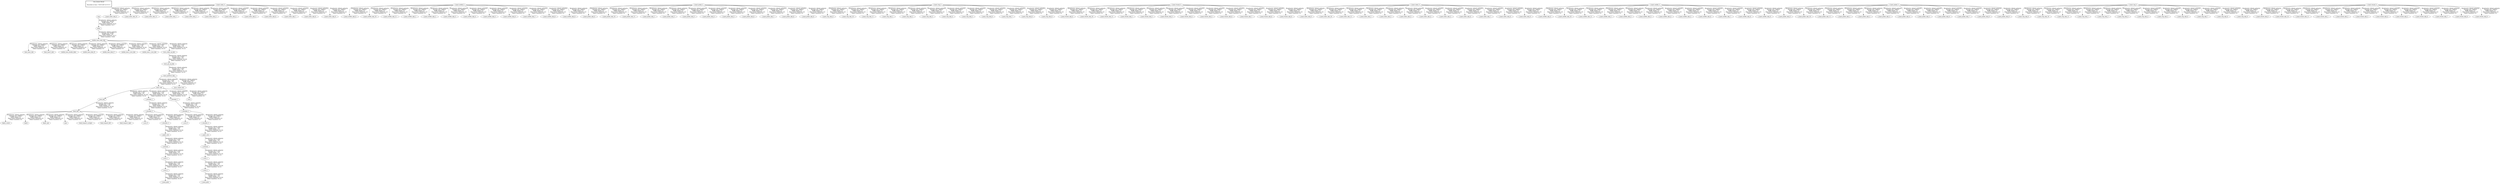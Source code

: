 digraph G {
"mobile_base_body_link" -> "base_laser_link"[label=" Broadcaster: default_authority\nAverage rate: 10000.0\nBuffer length: 0.0\nMost recent transform: 0.0\nOldest transform: 0.0\n"];
"odom" -> "mobile_base_body_link"[label=" Broadcaster: default_authority\nAverage rate: 50.962\nBuffer length: 1.04\nMost recent transform: 20.12\nOldest transform: 19.08\n"];
"mobile_base_body_link" -> "base_laser2_link"[label=" Broadcaster: default_authority\nAverage rate: 10000.0\nBuffer length: 0.0\nMost recent transform: 0.0\nOldest transform: 0.0\n"];
"head_link" -> "depth_center"[label=" Broadcaster: default_authority\nAverage rate: 10000.0\nBuffer length: 0.0\nMost recent transform: 0.0\nOldest transform: 0.0\n"];
"neck_link" -> "head_link"[label=" Broadcaster: default_authority\nAverage rate: 17.647\nBuffer length: 1.02\nMost recent transform: 20.145\nOldest transform: 19.125\n"];
"head_link" -> "depth"[label=" Broadcaster: default_authority\nAverage rate: 10000.0\nBuffer length: 0.0\nMost recent transform: 0.0\nOldest transform: 0.0\n"];
"head_link" -> "depth_rgb"[label=" Broadcaster: default_authority\nAverage rate: 10000.0\nBuffer length: 0.0\nMost recent transform: 0.0\nOldest transform: 0.0\n"];
"head_link" -> "gaze"[label=" Broadcaster: default_authority\nAverage rate: 10000.0\nBuffer length: 0.0\nMost recent transform: 0.0\nOldest transform: 0.0\n"];
"head_link" -> "head_leopard_cyclopic"[label=" Broadcaster: default_authority\nAverage rate: 10000.0\nBuffer length: 0.0\nMost recent transform: 0.0\nOldest transform: 0.0\n"];
"head_link" -> "head_leopard_left"[label=" Broadcaster: default_authority\nAverage rate: 10000.0\nBuffer length: 0.0\nMost recent transform: 0.0\nOldest transform: 0.0\n"];
"head_link" -> "head_leopard_right"[label=" Broadcaster: default_authority\nAverage rate: 10000.0\nBuffer length: 0.0\nMost recent transform: 0.0\nOldest transform: 0.0\n"];
"l_shoulder_2" -> "l_arm_ft"[label=" Broadcaster: default_authority\nAverage rate: 10000.0\nBuffer length: 0.0\nMost recent transform: 0.0\nOldest transform: 0.0\n"];
"l_shoulder_1" -> "l_shoulder_2"[label=" Broadcaster: default_authority\nAverage rate: 17.647\nBuffer length: 1.02\nMost recent transform: 20.145\nOldest transform: 19.125\n"];
"l_shoulder_2" -> "l_shoulder_3"[label=" Broadcaster: default_authority\nAverage rate: 10000.0\nBuffer length: 0.0\nMost recent transform: 0.0\nOldest transform: 0.0\n"];
"l_hand_index_3" -> "l_hand_index_skin_0"[label=" Broadcaster: default_authority\nAverage rate: 10000.0\nBuffer length: 0.0\nMost recent transform: 0.0\nOldest transform: 0.0\n"];
"l_hand_index_3" -> "l_hand_index_skin_10"[label=" Broadcaster: default_authority\nAverage rate: 10000.0\nBuffer length: 0.0\nMost recent transform: 0.0\nOldest transform: 0.0\n"];
"l_hand_index_3" -> "l_hand_index_skin_11"[label=" Broadcaster: default_authority\nAverage rate: 10000.0\nBuffer length: 0.0\nMost recent transform: 0.0\nOldest transform: 0.0\n"];
"l_hand_index_3" -> "l_hand_index_skin_1"[label=" Broadcaster: default_authority\nAverage rate: 10000.0\nBuffer length: 0.0\nMost recent transform: 0.0\nOldest transform: 0.0\n"];
"l_hand_index_3" -> "l_hand_index_skin_2"[label=" Broadcaster: default_authority\nAverage rate: 10000.0\nBuffer length: 0.0\nMost recent transform: 0.0\nOldest transform: 0.0\n"];
"l_hand_index_3" -> "l_hand_index_skin_3"[label=" Broadcaster: default_authority\nAverage rate: 10000.0\nBuffer length: 0.0\nMost recent transform: 0.0\nOldest transform: 0.0\n"];
"l_hand_index_3" -> "l_hand_index_skin_4"[label=" Broadcaster: default_authority\nAverage rate: 10000.0\nBuffer length: 0.0\nMost recent transform: 0.0\nOldest transform: 0.0\n"];
"l_hand_index_3" -> "l_hand_index_skin_5"[label=" Broadcaster: default_authority\nAverage rate: 10000.0\nBuffer length: 0.0\nMost recent transform: 0.0\nOldest transform: 0.0\n"];
"l_hand_index_3" -> "l_hand_index_skin_6"[label=" Broadcaster: default_authority\nAverage rate: 10000.0\nBuffer length: 0.0\nMost recent transform: 0.0\nOldest transform: 0.0\n"];
"l_hand_index_3" -> "l_hand_index_skin_7"[label=" Broadcaster: default_authority\nAverage rate: 10000.0\nBuffer length: 0.0\nMost recent transform: 0.0\nOldest transform: 0.0\n"];
"l_hand_index_3" -> "l_hand_index_skin_8"[label=" Broadcaster: default_authority\nAverage rate: 10000.0\nBuffer length: 0.0\nMost recent transform: 0.0\nOldest transform: 0.0\n"];
"l_hand_index_3" -> "l_hand_index_skin_9"[label=" Broadcaster: default_authority\nAverage rate: 10000.0\nBuffer length: 0.0\nMost recent transform: 0.0\nOldest transform: 0.0\n"];
"l_hand_middle_2" -> "l_hand_middle_skin_0"[label=" Broadcaster: default_authority\nAverage rate: 10000.0\nBuffer length: 0.0\nMost recent transform: 0.0\nOldest transform: 0.0\n"];
"l_hand_middle_2" -> "l_hand_middle_skin_10"[label=" Broadcaster: default_authority\nAverage rate: 10000.0\nBuffer length: 0.0\nMost recent transform: 0.0\nOldest transform: 0.0\n"];
"l_hand_middle_2" -> "l_hand_middle_skin_11"[label=" Broadcaster: default_authority\nAverage rate: 10000.0\nBuffer length: 0.0\nMost recent transform: 0.0\nOldest transform: 0.0\n"];
"l_hand_middle_2" -> "l_hand_middle_skin_1"[label=" Broadcaster: default_authority\nAverage rate: 10000.0\nBuffer length: 0.0\nMost recent transform: 0.0\nOldest transform: 0.0\n"];
"l_hand_middle_2" -> "l_hand_middle_skin_2"[label=" Broadcaster: default_authority\nAverage rate: 10000.0\nBuffer length: 0.0\nMost recent transform: 0.0\nOldest transform: 0.0\n"];
"l_hand_middle_2" -> "l_hand_middle_skin_3"[label=" Broadcaster: default_authority\nAverage rate: 10000.0\nBuffer length: 0.0\nMost recent transform: 0.0\nOldest transform: 0.0\n"];
"l_hand_middle_2" -> "l_hand_middle_skin_4"[label=" Broadcaster: default_authority\nAverage rate: 10000.0\nBuffer length: 0.0\nMost recent transform: 0.0\nOldest transform: 0.0\n"];
"l_hand_middle_2" -> "l_hand_middle_skin_5"[label=" Broadcaster: default_authority\nAverage rate: 10000.0\nBuffer length: 0.0\nMost recent transform: 0.0\nOldest transform: 0.0\n"];
"l_hand_middle_2" -> "l_hand_middle_skin_6"[label=" Broadcaster: default_authority\nAverage rate: 10000.0\nBuffer length: 0.0\nMost recent transform: 0.0\nOldest transform: 0.0\n"];
"l_hand_middle_2" -> "l_hand_middle_skin_7"[label=" Broadcaster: default_authority\nAverage rate: 10000.0\nBuffer length: 0.0\nMost recent transform: 0.0\nOldest transform: 0.0\n"];
"l_hand_middle_2" -> "l_hand_middle_skin_8"[label=" Broadcaster: default_authority\nAverage rate: 10000.0\nBuffer length: 0.0\nMost recent transform: 0.0\nOldest transform: 0.0\n"];
"l_hand_middle_2" -> "l_hand_middle_skin_9"[label=" Broadcaster: default_authority\nAverage rate: 10000.0\nBuffer length: 0.0\nMost recent transform: 0.0\nOldest transform: 0.0\n"];
"l_hand_pinkie_2" -> "l_hand_pinkie_skin_0"[label=" Broadcaster: default_authority\nAverage rate: 10000.0\nBuffer length: 0.0\nMost recent transform: 0.0\nOldest transform: 0.0\n"];
"l_hand_pinkie_2" -> "l_hand_pinkie_skin_10"[label=" Broadcaster: default_authority\nAverage rate: 10000.0\nBuffer length: 0.0\nMost recent transform: 0.0\nOldest transform: 0.0\n"];
"l_hand_pinkie_2" -> "l_hand_pinkie_skin_11"[label=" Broadcaster: default_authority\nAverage rate: 10000.0\nBuffer length: 0.0\nMost recent transform: 0.0\nOldest transform: 0.0\n"];
"l_hand_pinkie_2" -> "l_hand_pinkie_skin_1"[label=" Broadcaster: default_authority\nAverage rate: 10000.0\nBuffer length: 0.0\nMost recent transform: 0.0\nOldest transform: 0.0\n"];
"l_hand_pinkie_2" -> "l_hand_pinkie_skin_2"[label=" Broadcaster: default_authority\nAverage rate: 10000.0\nBuffer length: 0.0\nMost recent transform: 0.0\nOldest transform: 0.0\n"];
"l_hand_pinkie_2" -> "l_hand_pinkie_skin_3"[label=" Broadcaster: default_authority\nAverage rate: 10000.0\nBuffer length: 0.0\nMost recent transform: 0.0\nOldest transform: 0.0\n"];
"l_hand_pinkie_2" -> "l_hand_pinkie_skin_4"[label=" Broadcaster: default_authority\nAverage rate: 10000.0\nBuffer length: 0.0\nMost recent transform: 0.0\nOldest transform: 0.0\n"];
"l_hand_pinkie_2" -> "l_hand_pinkie_skin_5"[label=" Broadcaster: default_authority\nAverage rate: 10000.0\nBuffer length: 0.0\nMost recent transform: 0.0\nOldest transform: 0.0\n"];
"l_hand_pinkie_2" -> "l_hand_pinkie_skin_6"[label=" Broadcaster: default_authority\nAverage rate: 10000.0\nBuffer length: 0.0\nMost recent transform: 0.0\nOldest transform: 0.0\n"];
"l_hand_pinkie_2" -> "l_hand_pinkie_skin_7"[label=" Broadcaster: default_authority\nAverage rate: 10000.0\nBuffer length: 0.0\nMost recent transform: 0.0\nOldest transform: 0.0\n"];
"l_hand_pinkie_2" -> "l_hand_pinkie_skin_8"[label=" Broadcaster: default_authority\nAverage rate: 10000.0\nBuffer length: 0.0\nMost recent transform: 0.0\nOldest transform: 0.0\n"];
"l_hand_pinkie_2" -> "l_hand_pinkie_skin_9"[label=" Broadcaster: default_authority\nAverage rate: 10000.0\nBuffer length: 0.0\nMost recent transform: 0.0\nOldest transform: 0.0\n"];
"l_hand_ring_2" -> "l_hand_ring_skin_0"[label=" Broadcaster: default_authority\nAverage rate: 10000.0\nBuffer length: 0.0\nMost recent transform: 0.0\nOldest transform: 0.0\n"];
"l_hand_ring_2" -> "l_hand_ring_skin_10"[label=" Broadcaster: default_authority\nAverage rate: 10000.0\nBuffer length: 0.0\nMost recent transform: 0.0\nOldest transform: 0.0\n"];
"l_hand_ring_2" -> "l_hand_ring_skin_11"[label=" Broadcaster: default_authority\nAverage rate: 10000.0\nBuffer length: 0.0\nMost recent transform: 0.0\nOldest transform: 0.0\n"];
"l_hand_ring_2" -> "l_hand_ring_skin_1"[label=" Broadcaster: default_authority\nAverage rate: 10000.0\nBuffer length: 0.0\nMost recent transform: 0.0\nOldest transform: 0.0\n"];
"l_hand_ring_2" -> "l_hand_ring_skin_2"[label=" Broadcaster: default_authority\nAverage rate: 10000.0\nBuffer length: 0.0\nMost recent transform: 0.0\nOldest transform: 0.0\n"];
"l_hand_ring_2" -> "l_hand_ring_skin_3"[label=" Broadcaster: default_authority\nAverage rate: 10000.0\nBuffer length: 0.0\nMost recent transform: 0.0\nOldest transform: 0.0\n"];
"l_hand_ring_2" -> "l_hand_ring_skin_4"[label=" Broadcaster: default_authority\nAverage rate: 10000.0\nBuffer length: 0.0\nMost recent transform: 0.0\nOldest transform: 0.0\n"];
"l_hand_ring_2" -> "l_hand_ring_skin_5"[label=" Broadcaster: default_authority\nAverage rate: 10000.0\nBuffer length: 0.0\nMost recent transform: 0.0\nOldest transform: 0.0\n"];
"l_hand_ring_2" -> "l_hand_ring_skin_6"[label=" Broadcaster: default_authority\nAverage rate: 10000.0\nBuffer length: 0.0\nMost recent transform: 0.0\nOldest transform: 0.0\n"];
"l_hand_ring_2" -> "l_hand_ring_skin_7"[label=" Broadcaster: default_authority\nAverage rate: 10000.0\nBuffer length: 0.0\nMost recent transform: 0.0\nOldest transform: 0.0\n"];
"l_hand_ring_2" -> "l_hand_ring_skin_8"[label=" Broadcaster: default_authority\nAverage rate: 10000.0\nBuffer length: 0.0\nMost recent transform: 0.0\nOldest transform: 0.0\n"];
"l_hand_ring_2" -> "l_hand_ring_skin_9"[label=" Broadcaster: default_authority\nAverage rate: 10000.0\nBuffer length: 0.0\nMost recent transform: 0.0\nOldest transform: 0.0\n"];
"l_hand_thumb_3" -> "l_hand_thumb_skin_0"[label=" Broadcaster: default_authority\nAverage rate: 10000.0\nBuffer length: 0.0\nMost recent transform: 0.0\nOldest transform: 0.0\n"];
"l_hand_thumb_3" -> "l_hand_thumb_skin_10"[label=" Broadcaster: default_authority\nAverage rate: 10000.0\nBuffer length: 0.0\nMost recent transform: 0.0\nOldest transform: 0.0\n"];
"l_hand_thumb_3" -> "l_hand_thumb_skin_11"[label=" Broadcaster: default_authority\nAverage rate: 10000.0\nBuffer length: 0.0\nMost recent transform: 0.0\nOldest transform: 0.0\n"];
"l_hand_thumb_3" -> "l_hand_thumb_skin_1"[label=" Broadcaster: default_authority\nAverage rate: 10000.0\nBuffer length: 0.0\nMost recent transform: 0.0\nOldest transform: 0.0\n"];
"l_hand_thumb_3" -> "l_hand_thumb_skin_2"[label=" Broadcaster: default_authority\nAverage rate: 10000.0\nBuffer length: 0.0\nMost recent transform: 0.0\nOldest transform: 0.0\n"];
"l_hand_thumb_3" -> "l_hand_thumb_skin_3"[label=" Broadcaster: default_authority\nAverage rate: 10000.0\nBuffer length: 0.0\nMost recent transform: 0.0\nOldest transform: 0.0\n"];
"l_hand_thumb_3" -> "l_hand_thumb_skin_4"[label=" Broadcaster: default_authority\nAverage rate: 10000.0\nBuffer length: 0.0\nMost recent transform: 0.0\nOldest transform: 0.0\n"];
"l_hand_thumb_3" -> "l_hand_thumb_skin_5"[label=" Broadcaster: default_authority\nAverage rate: 10000.0\nBuffer length: 0.0\nMost recent transform: 0.0\nOldest transform: 0.0\n"];
"l_hand_thumb_3" -> "l_hand_thumb_skin_6"[label=" Broadcaster: default_authority\nAverage rate: 10000.0\nBuffer length: 0.0\nMost recent transform: 0.0\nOldest transform: 0.0\n"];
"l_hand_thumb_3" -> "l_hand_thumb_skin_7"[label=" Broadcaster: default_authority\nAverage rate: 10000.0\nBuffer length: 0.0\nMost recent transform: 0.0\nOldest transform: 0.0\n"];
"l_hand_thumb_3" -> "l_hand_thumb_skin_8"[label=" Broadcaster: default_authority\nAverage rate: 10000.0\nBuffer length: 0.0\nMost recent transform: 0.0\nOldest transform: 0.0\n"];
"l_hand_thumb_3" -> "l_hand_thumb_skin_9"[label=" Broadcaster: default_authority\nAverage rate: 10000.0\nBuffer length: 0.0\nMost recent transform: 0.0\nOldest transform: 0.0\n"];
"mobile_base_body_link" -> "mobile_base_double_lidar"[label=" Broadcaster: default_authority\nAverage rate: 10000.0\nBuffer length: 0.0\nMost recent transform: 0.0\nOldest transform: 0.0\n"];
"mobile_base_body_link" -> "mobile_base_lidar_B"[label=" Broadcaster: default_authority\nAverage rate: 10000.0\nBuffer length: 0.0\nMost recent transform: 0.0\nOldest transform: 0.0\n"];
"mobile_base_body_link" -> "mobile_base_lidar_F"[label=" Broadcaster: default_authority\nAverage rate: 10000.0\nBuffer length: 0.0\nMost recent transform: 0.0\nOldest transform: 0.0\n"];
"r_shoulder_2" -> "r_arm_ft"[label=" Broadcaster: default_authority\nAverage rate: 10000.0\nBuffer length: 0.0\nMost recent transform: 0.0\nOldest transform: 0.0\n"];
"r_shoulder_1" -> "r_shoulder_2"[label=" Broadcaster: default_authority\nAverage rate: 17.647\nBuffer length: 1.02\nMost recent transform: 20.145\nOldest transform: 19.125\n"];
"r_shoulder_2" -> "r_shoulder_3"[label=" Broadcaster: default_authority\nAverage rate: 10000.0\nBuffer length: 0.0\nMost recent transform: 0.0\nOldest transform: 0.0\n"];
"r_hand_index_3" -> "r_hand_index_skin_0"[label=" Broadcaster: default_authority\nAverage rate: 10000.0\nBuffer length: 0.0\nMost recent transform: 0.0\nOldest transform: 0.0\n"];
"r_hand_index_3" -> "r_hand_index_skin_10"[label=" Broadcaster: default_authority\nAverage rate: 10000.0\nBuffer length: 0.0\nMost recent transform: 0.0\nOldest transform: 0.0\n"];
"r_hand_index_3" -> "r_hand_index_skin_11"[label=" Broadcaster: default_authority\nAverage rate: 10000.0\nBuffer length: 0.0\nMost recent transform: 0.0\nOldest transform: 0.0\n"];
"r_hand_index_3" -> "r_hand_index_skin_1"[label=" Broadcaster: default_authority\nAverage rate: 10000.0\nBuffer length: 0.0\nMost recent transform: 0.0\nOldest transform: 0.0\n"];
"r_hand_index_3" -> "r_hand_index_skin_2"[label=" Broadcaster: default_authority\nAverage rate: 10000.0\nBuffer length: 0.0\nMost recent transform: 0.0\nOldest transform: 0.0\n"];
"r_hand_index_3" -> "r_hand_index_skin_3"[label=" Broadcaster: default_authority\nAverage rate: 10000.0\nBuffer length: 0.0\nMost recent transform: 0.0\nOldest transform: 0.0\n"];
"r_hand_index_3" -> "r_hand_index_skin_4"[label=" Broadcaster: default_authority\nAverage rate: 10000.0\nBuffer length: 0.0\nMost recent transform: 0.0\nOldest transform: 0.0\n"];
"r_hand_index_3" -> "r_hand_index_skin_5"[label=" Broadcaster: default_authority\nAverage rate: 10000.0\nBuffer length: 0.0\nMost recent transform: 0.0\nOldest transform: 0.0\n"];
"r_hand_index_3" -> "r_hand_index_skin_6"[label=" Broadcaster: default_authority\nAverage rate: 10000.0\nBuffer length: 0.0\nMost recent transform: 0.0\nOldest transform: 0.0\n"];
"r_hand_index_3" -> "r_hand_index_skin_7"[label=" Broadcaster: default_authority\nAverage rate: 10000.0\nBuffer length: 0.0\nMost recent transform: 0.0\nOldest transform: 0.0\n"];
"r_hand_index_3" -> "r_hand_index_skin_8"[label=" Broadcaster: default_authority\nAverage rate: 10000.0\nBuffer length: 0.0\nMost recent transform: 0.0\nOldest transform: 0.0\n"];
"r_hand_index_3" -> "r_hand_index_skin_9"[label=" Broadcaster: default_authority\nAverage rate: 10000.0\nBuffer length: 0.0\nMost recent transform: 0.0\nOldest transform: 0.0\n"];
"r_hand_middle_2" -> "r_hand_middle_skin_0"[label=" Broadcaster: default_authority\nAverage rate: 10000.0\nBuffer length: 0.0\nMost recent transform: 0.0\nOldest transform: 0.0\n"];
"r_hand_middle_2" -> "r_hand_middle_skin_10"[label=" Broadcaster: default_authority\nAverage rate: 10000.0\nBuffer length: 0.0\nMost recent transform: 0.0\nOldest transform: 0.0\n"];
"r_hand_middle_2" -> "r_hand_middle_skin_11"[label=" Broadcaster: default_authority\nAverage rate: 10000.0\nBuffer length: 0.0\nMost recent transform: 0.0\nOldest transform: 0.0\n"];
"r_hand_middle_2" -> "r_hand_middle_skin_1"[label=" Broadcaster: default_authority\nAverage rate: 10000.0\nBuffer length: 0.0\nMost recent transform: 0.0\nOldest transform: 0.0\n"];
"r_hand_middle_2" -> "r_hand_middle_skin_2"[label=" Broadcaster: default_authority\nAverage rate: 10000.0\nBuffer length: 0.0\nMost recent transform: 0.0\nOldest transform: 0.0\n"];
"r_hand_middle_2" -> "r_hand_middle_skin_3"[label=" Broadcaster: default_authority\nAverage rate: 10000.0\nBuffer length: 0.0\nMost recent transform: 0.0\nOldest transform: 0.0\n"];
"r_hand_middle_2" -> "r_hand_middle_skin_4"[label=" Broadcaster: default_authority\nAverage rate: 10000.0\nBuffer length: 0.0\nMost recent transform: 0.0\nOldest transform: 0.0\n"];
"r_hand_middle_2" -> "r_hand_middle_skin_5"[label=" Broadcaster: default_authority\nAverage rate: 10000.0\nBuffer length: 0.0\nMost recent transform: 0.0\nOldest transform: 0.0\n"];
"r_hand_middle_2" -> "r_hand_middle_skin_6"[label=" Broadcaster: default_authority\nAverage rate: 10000.0\nBuffer length: 0.0\nMost recent transform: 0.0\nOldest transform: 0.0\n"];
"r_hand_middle_2" -> "r_hand_middle_skin_7"[label=" Broadcaster: default_authority\nAverage rate: 10000.0\nBuffer length: 0.0\nMost recent transform: 0.0\nOldest transform: 0.0\n"];
"r_hand_middle_2" -> "r_hand_middle_skin_8"[label=" Broadcaster: default_authority\nAverage rate: 10000.0\nBuffer length: 0.0\nMost recent transform: 0.0\nOldest transform: 0.0\n"];
"r_hand_middle_2" -> "r_hand_middle_skin_9"[label=" Broadcaster: default_authority\nAverage rate: 10000.0\nBuffer length: 0.0\nMost recent transform: 0.0\nOldest transform: 0.0\n"];
"r_hand_pinkie_2" -> "r_hand_pinkie_skin_0"[label=" Broadcaster: default_authority\nAverage rate: 10000.0\nBuffer length: 0.0\nMost recent transform: 0.0\nOldest transform: 0.0\n"];
"r_hand_pinkie_2" -> "r_hand_pinkie_skin_10"[label=" Broadcaster: default_authority\nAverage rate: 10000.0\nBuffer length: 0.0\nMost recent transform: 0.0\nOldest transform: 0.0\n"];
"r_hand_pinkie_2" -> "r_hand_pinkie_skin_11"[label=" Broadcaster: default_authority\nAverage rate: 10000.0\nBuffer length: 0.0\nMost recent transform: 0.0\nOldest transform: 0.0\n"];
"r_hand_pinkie_2" -> "r_hand_pinkie_skin_1"[label=" Broadcaster: default_authority\nAverage rate: 10000.0\nBuffer length: 0.0\nMost recent transform: 0.0\nOldest transform: 0.0\n"];
"r_hand_pinkie_2" -> "r_hand_pinkie_skin_2"[label=" Broadcaster: default_authority\nAverage rate: 10000.0\nBuffer length: 0.0\nMost recent transform: 0.0\nOldest transform: 0.0\n"];
"r_hand_pinkie_2" -> "r_hand_pinkie_skin_3"[label=" Broadcaster: default_authority\nAverage rate: 10000.0\nBuffer length: 0.0\nMost recent transform: 0.0\nOldest transform: 0.0\n"];
"r_hand_pinkie_2" -> "r_hand_pinkie_skin_4"[label=" Broadcaster: default_authority\nAverage rate: 10000.0\nBuffer length: 0.0\nMost recent transform: 0.0\nOldest transform: 0.0\n"];
"r_hand_pinkie_2" -> "r_hand_pinkie_skin_5"[label=" Broadcaster: default_authority\nAverage rate: 10000.0\nBuffer length: 0.0\nMost recent transform: 0.0\nOldest transform: 0.0\n"];
"r_hand_pinkie_2" -> "r_hand_pinkie_skin_6"[label=" Broadcaster: default_authority\nAverage rate: 10000.0\nBuffer length: 0.0\nMost recent transform: 0.0\nOldest transform: 0.0\n"];
"r_hand_pinkie_2" -> "r_hand_pinkie_skin_7"[label=" Broadcaster: default_authority\nAverage rate: 10000.0\nBuffer length: 0.0\nMost recent transform: 0.0\nOldest transform: 0.0\n"];
"r_hand_pinkie_2" -> "r_hand_pinkie_skin_8"[label=" Broadcaster: default_authority\nAverage rate: 10000.0\nBuffer length: 0.0\nMost recent transform: 0.0\nOldest transform: 0.0\n"];
"r_hand_pinkie_2" -> "r_hand_pinkie_skin_9"[label=" Broadcaster: default_authority\nAverage rate: 10000.0\nBuffer length: 0.0\nMost recent transform: 0.0\nOldest transform: 0.0\n"];
"r_hand_ring_2" -> "r_hand_ring_skin_0"[label=" Broadcaster: default_authority\nAverage rate: 10000.0\nBuffer length: 0.0\nMost recent transform: 0.0\nOldest transform: 0.0\n"];
"r_hand_ring_2" -> "r_hand_ring_skin_10"[label=" Broadcaster: default_authority\nAverage rate: 10000.0\nBuffer length: 0.0\nMost recent transform: 0.0\nOldest transform: 0.0\n"];
"r_hand_ring_2" -> "r_hand_ring_skin_11"[label=" Broadcaster: default_authority\nAverage rate: 10000.0\nBuffer length: 0.0\nMost recent transform: 0.0\nOldest transform: 0.0\n"];
"r_hand_ring_2" -> "r_hand_ring_skin_1"[label=" Broadcaster: default_authority\nAverage rate: 10000.0\nBuffer length: 0.0\nMost recent transform: 0.0\nOldest transform: 0.0\n"];
"r_hand_ring_2" -> "r_hand_ring_skin_2"[label=" Broadcaster: default_authority\nAverage rate: 10000.0\nBuffer length: 0.0\nMost recent transform: 0.0\nOldest transform: 0.0\n"];
"r_hand_ring_2" -> "r_hand_ring_skin_3"[label=" Broadcaster: default_authority\nAverage rate: 10000.0\nBuffer length: 0.0\nMost recent transform: 0.0\nOldest transform: 0.0\n"];
"r_hand_ring_2" -> "r_hand_ring_skin_4"[label=" Broadcaster: default_authority\nAverage rate: 10000.0\nBuffer length: 0.0\nMost recent transform: 0.0\nOldest transform: 0.0\n"];
"r_hand_ring_2" -> "r_hand_ring_skin_5"[label=" Broadcaster: default_authority\nAverage rate: 10000.0\nBuffer length: 0.0\nMost recent transform: 0.0\nOldest transform: 0.0\n"];
"r_hand_ring_2" -> "r_hand_ring_skin_6"[label=" Broadcaster: default_authority\nAverage rate: 10000.0\nBuffer length: 0.0\nMost recent transform: 0.0\nOldest transform: 0.0\n"];
"r_hand_ring_2" -> "r_hand_ring_skin_7"[label=" Broadcaster: default_authority\nAverage rate: 10000.0\nBuffer length: 0.0\nMost recent transform: 0.0\nOldest transform: 0.0\n"];
"r_hand_ring_2" -> "r_hand_ring_skin_8"[label=" Broadcaster: default_authority\nAverage rate: 10000.0\nBuffer length: 0.0\nMost recent transform: 0.0\nOldest transform: 0.0\n"];
"r_hand_ring_2" -> "r_hand_ring_skin_9"[label=" Broadcaster: default_authority\nAverage rate: 10000.0\nBuffer length: 0.0\nMost recent transform: 0.0\nOldest transform: 0.0\n"];
"r_hand_thumb_3" -> "r_hand_thumb_skin_0"[label=" Broadcaster: default_authority\nAverage rate: 10000.0\nBuffer length: 0.0\nMost recent transform: 0.0\nOldest transform: 0.0\n"];
"r_hand_thumb_3" -> "r_hand_thumb_skin_10"[label=" Broadcaster: default_authority\nAverage rate: 10000.0\nBuffer length: 0.0\nMost recent transform: 0.0\nOldest transform: 0.0\n"];
"r_hand_thumb_3" -> "r_hand_thumb_skin_11"[label=" Broadcaster: default_authority\nAverage rate: 10000.0\nBuffer length: 0.0\nMost recent transform: 0.0\nOldest transform: 0.0\n"];
"r_hand_thumb_3" -> "r_hand_thumb_skin_1"[label=" Broadcaster: default_authority\nAverage rate: 10000.0\nBuffer length: 0.0\nMost recent transform: 0.0\nOldest transform: 0.0\n"];
"r_hand_thumb_3" -> "r_hand_thumb_skin_2"[label=" Broadcaster: default_authority\nAverage rate: 10000.0\nBuffer length: 0.0\nMost recent transform: 0.0\nOldest transform: 0.0\n"];
"r_hand_thumb_3" -> "r_hand_thumb_skin_3"[label=" Broadcaster: default_authority\nAverage rate: 10000.0\nBuffer length: 0.0\nMost recent transform: 0.0\nOldest transform: 0.0\n"];
"r_hand_thumb_3" -> "r_hand_thumb_skin_4"[label=" Broadcaster: default_authority\nAverage rate: 10000.0\nBuffer length: 0.0\nMost recent transform: 0.0\nOldest transform: 0.0\n"];
"r_hand_thumb_3" -> "r_hand_thumb_skin_5"[label=" Broadcaster: default_authority\nAverage rate: 10000.0\nBuffer length: 0.0\nMost recent transform: 0.0\nOldest transform: 0.0\n"];
"r_hand_thumb_3" -> "r_hand_thumb_skin_6"[label=" Broadcaster: default_authority\nAverage rate: 10000.0\nBuffer length: 0.0\nMost recent transform: 0.0\nOldest transform: 0.0\n"];
"r_hand_thumb_3" -> "r_hand_thumb_skin_7"[label=" Broadcaster: default_authority\nAverage rate: 10000.0\nBuffer length: 0.0\nMost recent transform: 0.0\nOldest transform: 0.0\n"];
"r_hand_thumb_3" -> "r_hand_thumb_skin_8"[label=" Broadcaster: default_authority\nAverage rate: 10000.0\nBuffer length: 0.0\nMost recent transform: 0.0\nOldest transform: 0.0\n"];
"r_hand_thumb_3" -> "r_hand_thumb_skin_9"[label=" Broadcaster: default_authority\nAverage rate: 10000.0\nBuffer length: 0.0\nMost recent transform: 0.0\nOldest transform: 0.0\n"];
"chest_link" -> "torso"[label=" Broadcaster: default_authority\nAverage rate: 10000.0\nBuffer length: 0.0\nMost recent transform: 0.0\nOldest transform: 0.0\n"];
"torso_platform_link" -> "chest_link"[label=" Broadcaster: default_authority\nAverage rate: 17.647\nBuffer length: 1.02\nMost recent transform: 20.145\nOldest transform: 19.125\n"];
"torso_platform_link" -> "torso_tripod_root"[label=" Broadcaster: default_authority\nAverage rate: 10000.0\nBuffer length: 0.0\nMost recent transform: 0.0\nOldest transform: 0.0\n"];
"torso_pin_eq_link" -> "torso_platform_link"[label=" Broadcaster: default_authority\nAverage rate: 17.647\nBuffer length: 1.02\nMost recent transform: 20.145\nOldest transform: 19.125\n"];
"map" -> "odom"[label=" Broadcaster: default_authority\nAverage rate: 100.952\nBuffer length: 1.05\nMost recent transform: 20.32\nOldest transform: 19.27\n"];
"l_upper_arm" -> "l_forearm"[label=" Broadcaster: default_authority\nAverage rate: 17.647\nBuffer length: 1.02\nMost recent transform: 20.145\nOldest transform: 19.125\n"];
"l_shoulder_3" -> "l_upper_arm"[label=" Broadcaster: default_authority\nAverage rate: 17.647\nBuffer length: 1.02\nMost recent transform: 20.145\nOldest transform: 19.125\n"];
"chest_link" -> "l_shoulder_1"[label=" Broadcaster: default_authority\nAverage rate: 17.647\nBuffer length: 1.02\nMost recent transform: 20.145\nOldest transform: 19.125\n"];
"l_wrist_2" -> "l_hand_palm"[label=" Broadcaster: default_authority\nAverage rate: 17.647\nBuffer length: 1.02\nMost recent transform: 20.145\nOldest transform: 19.125\n"];
"l_wrist_1" -> "l_wrist_2"[label=" Broadcaster: default_authority\nAverage rate: 17.647\nBuffer length: 1.02\nMost recent transform: 20.145\nOldest transform: 19.125\n"];
"l_forearm" -> "l_wrist_1"[label=" Broadcaster: default_authority\nAverage rate: 17.647\nBuffer length: 1.02\nMost recent transform: 20.145\nOldest transform: 19.125\n"];
"mobile_base_body_link" -> "mobile_base_l_tyre_link"[label=" Broadcaster: default_authority\nAverage rate: 17.647\nBuffer length: 1.02\nMost recent transform: 20.145\nOldest transform: 19.125\n"];
"mobile_base_body_link" -> "mobile_base_r_tyre_link"[label=" Broadcaster: default_authority\nAverage rate: 17.647\nBuffer length: 1.02\nMost recent transform: 20.145\nOldest transform: 19.125\n"];
"chest_link" -> "neck_link"[label=" Broadcaster: default_authority\nAverage rate: 17.647\nBuffer length: 1.02\nMost recent transform: 20.145\nOldest transform: 19.125\n"];
"r_upper_arm" -> "r_forearm"[label=" Broadcaster: default_authority\nAverage rate: 17.647\nBuffer length: 1.02\nMost recent transform: 20.145\nOldest transform: 19.125\n"];
"r_shoulder_3" -> "r_upper_arm"[label=" Broadcaster: default_authority\nAverage rate: 17.647\nBuffer length: 1.02\nMost recent transform: 20.145\nOldest transform: 19.125\n"];
"chest_link" -> "r_shoulder_1"[label=" Broadcaster: default_authority\nAverage rate: 17.647\nBuffer length: 1.02\nMost recent transform: 20.145\nOldest transform: 19.125\n"];
"r_wrist_2" -> "r_hand_palm"[label=" Broadcaster: default_authority\nAverage rate: 17.647\nBuffer length: 1.02\nMost recent transform: 20.145\nOldest transform: 19.125\n"];
"r_wrist_1" -> "r_wrist_2"[label=" Broadcaster: default_authority\nAverage rate: 17.647\nBuffer length: 1.02\nMost recent transform: 20.145\nOldest transform: 19.125\n"];
"r_forearm" -> "r_wrist_1"[label=" Broadcaster: default_authority\nAverage rate: 17.647\nBuffer length: 1.02\nMost recent transform: 20.145\nOldest transform: 19.125\n"];
"mobile_base_body_link" -> "torso_slider_eq_link"[label=" Broadcaster: default_authority\nAverage rate: 17.647\nBuffer length: 1.02\nMost recent transform: 20.145\nOldest transform: 19.125\n"];
"torso_slider_eq_link" -> "torso_pin_eq_link"[label=" Broadcaster: default_authority\nAverage rate: 17.647\nBuffer length: 1.02\nMost recent transform: 20.145\nOldest transform: 19.125\n"];
edge [style=invis];
 subgraph cluster_legend { style=bold; color=black; label ="view_frames Result";
"Recorded at time: 1756751007.0175717"[ shape=plaintext ] ;
}->"map";
}